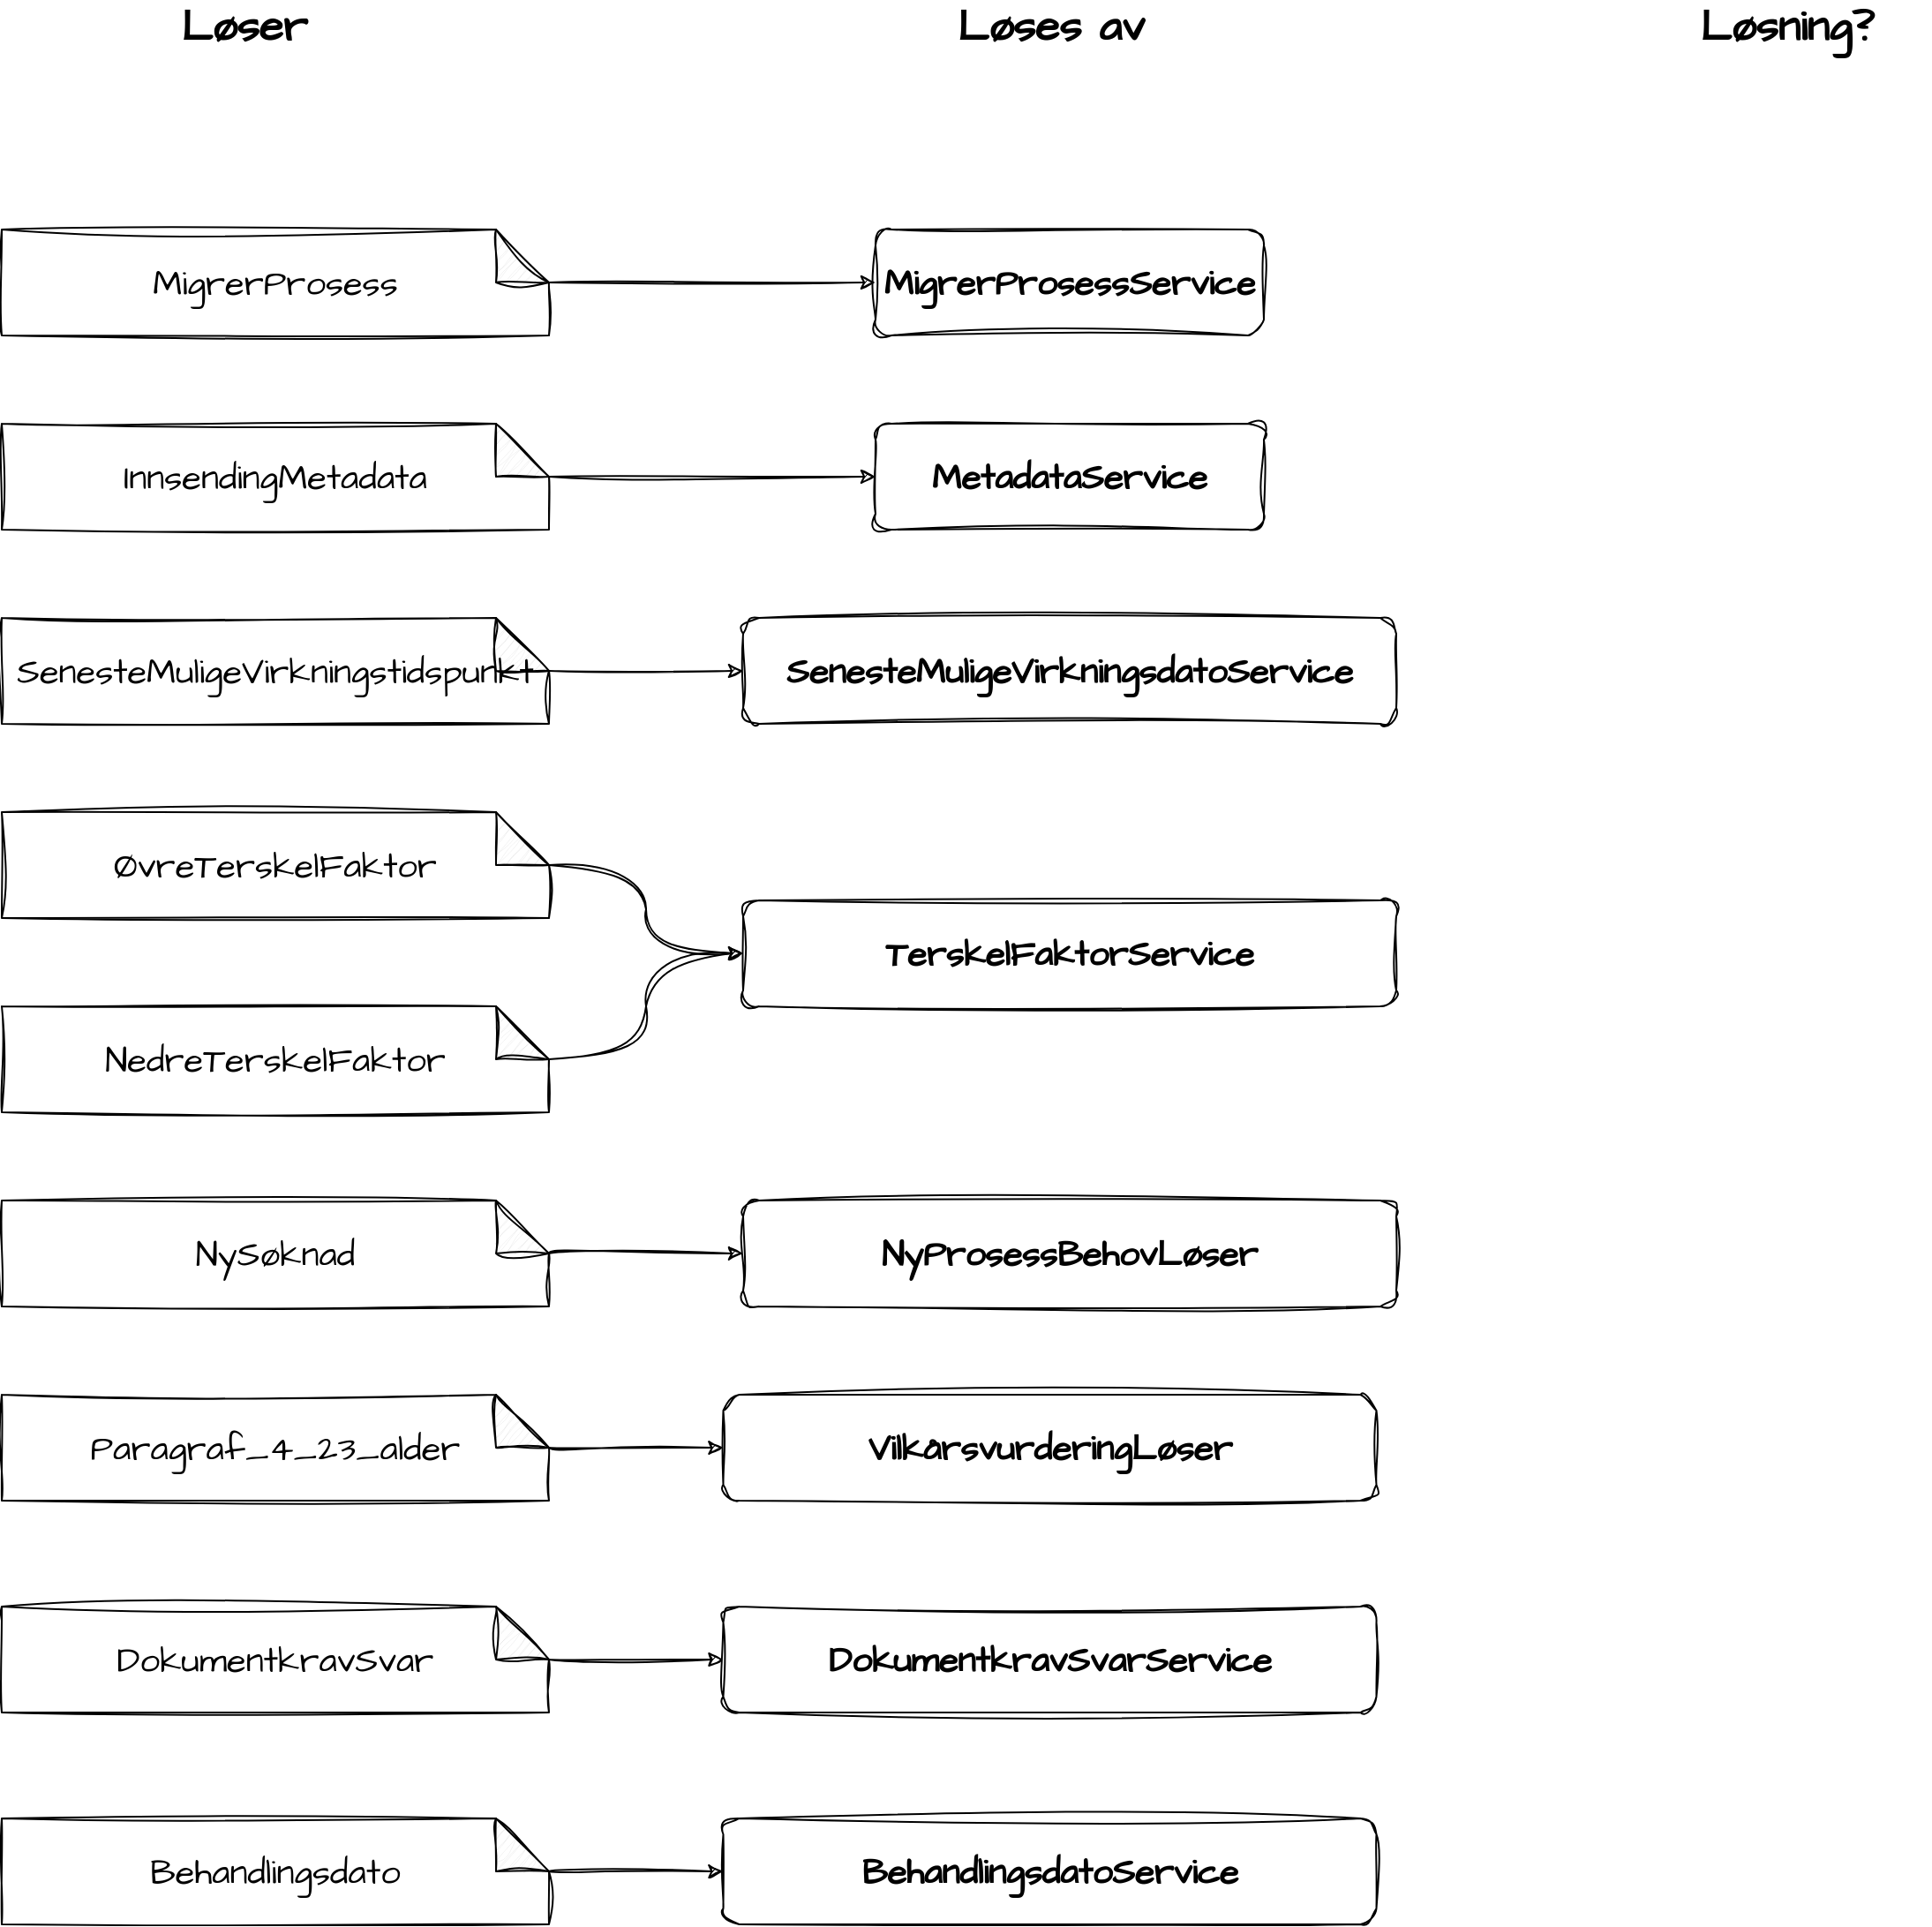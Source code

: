 <mxfile version="20.5.3" type="embed"><diagram id="l2hICZZDM4IEkNlAZQyo" name="Page-1"><mxGraphModel dx="1012" dy="436" grid="1" gridSize="10" guides="1" tooltips="1" connect="1" arrows="1" fold="1" page="1" pageScale="1" pageWidth="827" pageHeight="1169" math="0" shadow="0"><root><mxCell id="0"/><mxCell id="1" parent="0"/><mxCell id="33" value="Løser" style="rounded=1;whiteSpace=wrap;html=1;fontStyle=1;strokeColor=none;fontSize=25;sketch=1;curveFitting=1;jiggle=2;fontFamily=Architects Daughter;fontSource=https%3A%2F%2Ffonts.googleapis.com%2Fcss%3Ffamily%3DArchitects%2BDaughter;shadow=0;glass=0;" parent="1" vertex="1"><mxGeometry x="126.25" width="162.5" height="30" as="geometry"/></mxCell><mxCell id="85" value="Løses av" style="rounded=1;whiteSpace=wrap;html=1;fontStyle=1;strokeColor=none;fontSize=25;sketch=1;curveFitting=1;jiggle=2;fontFamily=Architects Daughter;fontSource=https%3A%2F%2Ffonts.googleapis.com%2Fcss%3Ffamily%3DArchitects%2BDaughter;shadow=0;glass=0;" parent="1" vertex="1"><mxGeometry x="582.5" width="162.5" height="30" as="geometry"/></mxCell><mxCell id="86" value="&lt;div style=&quot;font-size: 20px;&quot;&gt;&lt;div style=&quot;font-size: 20px;&quot;&gt;&lt;div style=&quot;font-size: 20px;&quot;&gt;&lt;div style=&quot;font-size: 20px;&quot;&gt;&lt;span style=&quot;font-size: 20px;&quot;&gt;Behandlingsdato&lt;/span&gt;&lt;/div&gt;&lt;/div&gt;&lt;/div&gt;&lt;/div&gt;" style="shape=note;whiteSpace=wrap;html=1;backgroundOutline=1;darkOpacity=0.05;fontColor=default;labelBackgroundColor=none;sketch=1;curveFitting=1;jiggle=2;fontFamily=Architects Daughter;fontSource=https%3A%2F%2Ffonts.googleapis.com%2Fcss%3Ffamily%3DArchitects%2BDaughter;fontSize=20;" parent="1" vertex="1"><mxGeometry x="70" y="1030" width="310" height="60" as="geometry"/></mxCell><mxCell id="87" value="&lt;div style=&quot;font-size: 20px;&quot;&gt;&lt;div style=&quot;font-size: 20px;&quot;&gt;&lt;div style=&quot;font-size: 20px;&quot;&gt;&lt;span style=&quot;font-size: 20px; background-color: initial; white-space: normal;&quot;&gt;DokumentkravSvar&lt;/span&gt;&lt;br style=&quot;font-size: 20px;&quot;&gt;&lt;/div&gt;&lt;/div&gt;&lt;/div&gt;" style="shape=note;whiteSpace=wrap;html=1;backgroundOutline=1;darkOpacity=0.05;fontColor=default;labelBackgroundColor=none;sketch=1;curveFitting=1;jiggle=2;fontFamily=Architects Daughter;fontSource=https%3A%2F%2Ffonts.googleapis.com%2Fcss%3Ffamily%3DArchitects%2BDaughter;fontSize=20;" parent="1" vertex="1"><mxGeometry x="70" y="910" width="310" height="60" as="geometry"/></mxCell><mxCell id="88" value="&lt;div style=&quot;font-size: 20px;&quot;&gt;&lt;div style=&quot;font-size: 20px;&quot;&gt;&lt;div style=&quot;font-size: 20px;&quot;&gt;&lt;span style=&quot;font-size: 20px; white-space: normal;&quot;&gt;InnsendingMetadata&lt;/span&gt;&lt;br style=&quot;font-size: 20px;&quot;&gt;&lt;/div&gt;&lt;/div&gt;&lt;/div&gt;" style="shape=note;whiteSpace=wrap;html=1;backgroundOutline=1;darkOpacity=0.05;fontColor=default;labelBackgroundColor=none;sketch=1;curveFitting=1;jiggle=2;fontFamily=Architects Daughter;fontSource=https%3A%2F%2Ffonts.googleapis.com%2Fcss%3Ffamily%3DArchitects%2BDaughter;fontSize=20;" parent="1" vertex="1"><mxGeometry x="70" y="240" width="310" height="60" as="geometry"/></mxCell><mxCell id="89" value="&lt;div style=&quot;font-size: 20px;&quot;&gt;&lt;div style=&quot;font-size: 20px;&quot;&gt;&lt;div style=&quot;font-size: 20px;&quot;&gt;&lt;span style=&quot;font-size: 20px; background-color: initial; white-space: normal;&quot;&gt;MigrerProsess&lt;/span&gt;&lt;br style=&quot;font-size: 20px;&quot;&gt;&lt;/div&gt;&lt;/div&gt;&lt;/div&gt;" style="shape=note;whiteSpace=wrap;html=1;backgroundOutline=1;darkOpacity=0.05;fontColor=default;labelBackgroundColor=none;sketch=1;curveFitting=1;jiggle=2;fontFamily=Architects Daughter;fontSource=https%3A%2F%2Ffonts.googleapis.com%2Fcss%3Ffamily%3DArchitects%2BDaughter;fontSize=20;" parent="1" vertex="1"><mxGeometry x="70" y="130" width="310" height="60" as="geometry"/></mxCell><mxCell id="90" value="&lt;div style=&quot;font-size: 20px;&quot;&gt;&lt;div style=&quot;font-size: 20px;&quot;&gt;&lt;div style=&quot;font-size: 20px;&quot;&gt;&lt;span style=&quot;font-size: 20px; background-color: initial; white-space: normal;&quot;&gt;SenesteMuligeVirkningstidspunkt&lt;/span&gt;&lt;br style=&quot;font-size: 20px;&quot;&gt;&lt;/div&gt;&lt;/div&gt;&lt;/div&gt;" style="shape=note;whiteSpace=wrap;html=1;backgroundOutline=1;darkOpacity=0.05;fontColor=default;labelBackgroundColor=none;sketch=1;curveFitting=1;jiggle=2;fontFamily=Architects Daughter;fontSource=https%3A%2F%2Ffonts.googleapis.com%2Fcss%3Ffamily%3DArchitects%2BDaughter;fontSize=20;" parent="1" vertex="1"><mxGeometry x="70" y="350" width="310" height="60" as="geometry"/></mxCell><mxCell id="91" value="&lt;div style=&quot;font-size: 20px;&quot;&gt;&lt;div style=&quot;font-size: 20px;&quot;&gt;&lt;div style=&quot;font-size: 20px;&quot;&gt;&lt;span style=&quot;font-size: 20px; background-color: initial; white-space: normal;&quot;&gt;ØvreTerskelFaktor&lt;/span&gt;&lt;br style=&quot;font-size: 20px;&quot;&gt;&lt;/div&gt;&lt;/div&gt;&lt;/div&gt;" style="shape=note;whiteSpace=wrap;html=1;backgroundOutline=1;darkOpacity=0.05;fontColor=default;labelBackgroundColor=none;sketch=1;curveFitting=1;jiggle=2;fontFamily=Architects Daughter;fontSource=https%3A%2F%2Ffonts.googleapis.com%2Fcss%3Ffamily%3DArchitects%2BDaughter;fontSize=20;" parent="1" vertex="1"><mxGeometry x="70" y="460" width="310" height="60" as="geometry"/></mxCell><mxCell id="92" value="&lt;div style=&quot;font-size: 20px;&quot;&gt;&lt;div style=&quot;font-size: 20px;&quot;&gt;&lt;div style=&quot;font-size: 20px;&quot;&gt;&lt;span style=&quot;font-size: 20px; background-color: initial; white-space: normal;&quot;&gt;NySøknad&lt;/span&gt;&lt;br style=&quot;font-size: 20px;&quot;&gt;&lt;/div&gt;&lt;/div&gt;&lt;/div&gt;" style="shape=note;whiteSpace=wrap;html=1;backgroundOutline=1;darkOpacity=0.05;fontColor=default;labelBackgroundColor=none;sketch=1;curveFitting=1;jiggle=2;fontFamily=Architects Daughter;fontSource=https%3A%2F%2Ffonts.googleapis.com%2Fcss%3Ffamily%3DArchitects%2BDaughter;fontSize=20;" parent="1" vertex="1"><mxGeometry x="70" y="680" width="310" height="60" as="geometry"/></mxCell><mxCell id="93" value="&lt;div style=&quot;font-size: 20px;&quot;&gt;&lt;div style=&quot;font-size: 20px;&quot;&gt;&lt;div style=&quot;font-size: 20px;&quot;&gt;&lt;span style=&quot;font-size: 20px; background-color: initial; white-space: normal;&quot;&gt;Paragraf_4_23_alder&lt;/span&gt;&lt;br style=&quot;font-size: 20px;&quot;&gt;&lt;/div&gt;&lt;/div&gt;&lt;/div&gt;" style="shape=note;whiteSpace=wrap;html=1;backgroundOutline=1;darkOpacity=0.05;fontColor=default;labelBackgroundColor=none;sketch=1;curveFitting=1;jiggle=2;fontFamily=Architects Daughter;fontSource=https%3A%2F%2Ffonts.googleapis.com%2Fcss%3Ffamily%3DArchitects%2BDaughter;fontSize=20;" parent="1" vertex="1"><mxGeometry x="70" y="790" width="310" height="60" as="geometry"/></mxCell><mxCell id="94" value="&lt;div style=&quot;font-size: 20px;&quot;&gt;&lt;div style=&quot;font-size: 20px;&quot;&gt;&lt;div style=&quot;font-size: 20px;&quot;&gt;&lt;span style=&quot;background-color: initial; font-size: 20px; white-space: normal;&quot;&gt;NedreTerskelFaktor&lt;/span&gt;&lt;br style=&quot;font-size: 20px;&quot;&gt;&lt;/div&gt;&lt;/div&gt;&lt;/div&gt;" style="shape=note;whiteSpace=wrap;html=1;backgroundOutline=1;darkOpacity=0.05;fontColor=default;labelBackgroundColor=none;sketch=1;curveFitting=1;jiggle=2;fontFamily=Architects Daughter;fontSource=https%3A%2F%2Ffonts.googleapis.com%2Fcss%3Ffamily%3DArchitects%2BDaughter;fontSize=20;" parent="1" vertex="1"><mxGeometry x="70" y="570" width="310" height="60" as="geometry"/></mxCell><mxCell id="95" value="MigrerProsessService" style="rounded=1;whiteSpace=wrap;html=1;labelBorderColor=none;fontColor=default;labelBackgroundColor=none;fontSize=20;fontStyle=1;sketch=1;curveFitting=1;jiggle=2;fontFamily=Architects Daughter;fontSource=https%3A%2F%2Ffonts.googleapis.com%2Fcss%3Ffamily%3DArchitects%2BDaughter;" parent="1" vertex="1"><mxGeometry x="565" y="130" width="220" height="60" as="geometry"/></mxCell><mxCell id="96" value="" style="endArrow=classic;html=1;rounded=0;exitX=0;exitY=0;exitDx=310;exitDy=30;exitPerimeter=0;entryX=0;entryY=0.5;entryDx=0;entryDy=0;sketch=1;" parent="1" source="89" target="95" edge="1"><mxGeometry width="50" height="50" relative="1" as="geometry"><mxPoint x="530" y="520" as="sourcePoint"/><mxPoint x="580" y="470" as="targetPoint"/></mxGeometry></mxCell><mxCell id="97" value="MetadataService" style="rounded=1;whiteSpace=wrap;html=1;labelBorderColor=none;fontColor=default;labelBackgroundColor=none;fontSize=20;fontStyle=1;sketch=1;curveFitting=1;jiggle=2;fontFamily=Architects Daughter;fontSource=https%3A%2F%2Ffonts.googleapis.com%2Fcss%3Ffamily%3DArchitects%2BDaughter;" parent="1" vertex="1"><mxGeometry x="565" y="240" width="220" height="60" as="geometry"/></mxCell><mxCell id="98" value="" style="endArrow=classic;html=1;rounded=0;exitX=0;exitY=0;exitDx=310;exitDy=30;exitPerimeter=0;entryX=0;entryY=0.5;entryDx=0;entryDy=0;sketch=1;" parent="1" source="88" target="97" edge="1"><mxGeometry width="50" height="50" relative="1" as="geometry"><mxPoint x="390" y="170" as="sourcePoint"/><mxPoint x="470" y="170" as="targetPoint"/></mxGeometry></mxCell><mxCell id="99" value="SenesteMuligeVirkningsdatoService" style="rounded=1;whiteSpace=wrap;html=1;labelBorderColor=none;fontColor=default;labelBackgroundColor=none;fontSize=20;fontStyle=1;sketch=1;curveFitting=1;jiggle=2;fontFamily=Architects Daughter;fontSource=https%3A%2F%2Ffonts.googleapis.com%2Fcss%3Ffamily%3DArchitects%2BDaughter;" parent="1" vertex="1"><mxGeometry x="490" y="350" width="370" height="60" as="geometry"/></mxCell><mxCell id="100" value="" style="endArrow=classic;html=1;rounded=0;exitX=0;exitY=0;exitDx=310;exitDy=30;exitPerimeter=0;entryX=0;entryY=0.5;entryDx=0;entryDy=0;sketch=1;" parent="1" source="90" target="99" edge="1"><mxGeometry width="50" height="50" relative="1" as="geometry"><mxPoint x="390" y="280" as="sourcePoint"/><mxPoint x="575" y="280" as="targetPoint"/></mxGeometry></mxCell><mxCell id="101" value="TerskelFaktorService" style="rounded=1;whiteSpace=wrap;html=1;labelBorderColor=none;fontColor=default;labelBackgroundColor=none;fontSize=20;fontStyle=1;sketch=1;curveFitting=1;jiggle=2;fontFamily=Architects Daughter;fontSource=https%3A%2F%2Ffonts.googleapis.com%2Fcss%3Ffamily%3DArchitects%2BDaughter;" parent="1" vertex="1"><mxGeometry x="490" y="510" width="370" height="60" as="geometry"/></mxCell><mxCell id="103" style="edgeStyle=orthogonalEdgeStyle;curved=1;html=1;entryX=0;entryY=0.5;entryDx=0;entryDy=0;fontSize=18;fontColor=#FFFFFF;sketch=1;curveFitting=1;jiggle=2;exitX=0;exitY=0;exitDx=310;exitDy=30;shadow=0;exitPerimeter=0;" parent="1" source="91" target="101" edge="1"><mxGeometry relative="1" as="geometry"><mxPoint x="710" y="565.5" as="sourcePoint"/><mxPoint x="837.5" y="490" as="targetPoint"/></mxGeometry></mxCell><mxCell id="104" style="edgeStyle=orthogonalEdgeStyle;curved=1;html=1;entryX=0;entryY=0.5;entryDx=0;entryDy=0;fontSize=18;fontColor=#FFFFFF;sketch=1;curveFitting=1;jiggle=2;exitX=0;exitY=0;exitDx=310;exitDy=30;shadow=0;exitPerimeter=0;" parent="1" source="94" target="101" edge="1"><mxGeometry relative="1" as="geometry"><mxPoint x="390" y="515" as="sourcePoint"/><mxPoint x="500" y="550" as="targetPoint"/></mxGeometry></mxCell><mxCell id="105" value="NyProsessBehovLøser" style="rounded=1;whiteSpace=wrap;html=1;labelBorderColor=none;fontColor=default;labelBackgroundColor=none;fontSize=20;fontStyle=1;sketch=1;curveFitting=1;jiggle=2;fontFamily=Architects Daughter;fontSource=https%3A%2F%2Ffonts.googleapis.com%2Fcss%3Ffamily%3DArchitects%2BDaughter;" parent="1" vertex="1"><mxGeometry x="490" y="680" width="370" height="60" as="geometry"/></mxCell><mxCell id="106" style="edgeStyle=orthogonalEdgeStyle;curved=1;html=1;entryX=0;entryY=0.5;entryDx=0;entryDy=0;fontSize=18;fontColor=#FFFFFF;sketch=1;curveFitting=1;jiggle=2;exitX=0;exitY=0;exitDx=310;exitDy=30;shadow=0;exitPerimeter=0;" parent="1" source="92" target="105" edge="1"><mxGeometry relative="1" as="geometry"><mxPoint x="390" y="610" as="sourcePoint"/><mxPoint x="500" y="550" as="targetPoint"/></mxGeometry></mxCell><mxCell id="107" value="VilkårsvurderingLøser" style="rounded=1;whiteSpace=wrap;html=1;labelBorderColor=none;fontColor=default;labelBackgroundColor=none;fontSize=20;fontStyle=1;sketch=1;curveFitting=1;jiggle=2;fontFamily=Architects Daughter;fontSource=https%3A%2F%2Ffonts.googleapis.com%2Fcss%3Ffamily%3DArchitects%2BDaughter;" parent="1" vertex="1"><mxGeometry x="478.75" y="790" width="370" height="60" as="geometry"/></mxCell><mxCell id="108" style="edgeStyle=orthogonalEdgeStyle;curved=1;html=1;entryX=0;entryY=0.5;entryDx=0;entryDy=0;fontSize=18;fontColor=#FFFFFF;sketch=1;curveFitting=1;jiggle=2;exitX=0;exitY=0;exitDx=310;exitDy=30;shadow=0;exitPerimeter=0;" parent="1" source="93" target="107" edge="1"><mxGeometry relative="1" as="geometry"><mxPoint x="390" y="720" as="sourcePoint"/><mxPoint x="500" y="720" as="targetPoint"/></mxGeometry></mxCell><mxCell id="109" value="DokumentkravSvarService" style="rounded=1;whiteSpace=wrap;html=1;labelBorderColor=none;fontColor=default;labelBackgroundColor=none;fontSize=20;fontStyle=1;sketch=1;curveFitting=1;jiggle=2;fontFamily=Architects Daughter;fontSource=https%3A%2F%2Ffonts.googleapis.com%2Fcss%3Ffamily%3DArchitects%2BDaughter;" parent="1" vertex="1"><mxGeometry x="478.75" y="910" width="370" height="60" as="geometry"/></mxCell><mxCell id="110" style="edgeStyle=orthogonalEdgeStyle;curved=1;html=1;entryX=0;entryY=0.5;entryDx=0;entryDy=0;fontSize=18;fontColor=#FFFFFF;sketch=1;curveFitting=1;jiggle=2;exitX=0;exitY=0;exitDx=310;exitDy=30;shadow=0;exitPerimeter=0;" parent="1" source="87" target="109" edge="1"><mxGeometry relative="1" as="geometry"><mxPoint x="390" y="830" as="sourcePoint"/><mxPoint x="488.75" y="830" as="targetPoint"/></mxGeometry></mxCell><mxCell id="111" value="BehandlingsdatoService" style="rounded=1;whiteSpace=wrap;html=1;labelBorderColor=none;fontColor=default;labelBackgroundColor=none;fontSize=20;fontStyle=1;sketch=1;curveFitting=1;jiggle=2;fontFamily=Architects Daughter;fontSource=https%3A%2F%2Ffonts.googleapis.com%2Fcss%3Ffamily%3DArchitects%2BDaughter;" parent="1" vertex="1"><mxGeometry x="478.75" y="1030" width="370" height="60" as="geometry"/></mxCell><mxCell id="112" style="edgeStyle=orthogonalEdgeStyle;curved=1;html=1;entryX=0;entryY=0.5;entryDx=0;entryDy=0;fontSize=18;fontColor=#FFFFFF;sketch=1;curveFitting=1;jiggle=2;exitX=0;exitY=0;exitDx=310;exitDy=30;shadow=0;exitPerimeter=0;" parent="1" source="86" target="111" edge="1"><mxGeometry relative="1" as="geometry"><mxPoint x="390" y="950" as="sourcePoint"/><mxPoint x="488.75" y="950" as="targetPoint"/></mxGeometry></mxCell><mxCell id="113" value="Løsning?" style="rounded=1;whiteSpace=wrap;html=1;fontStyle=1;strokeColor=none;fontSize=25;sketch=1;curveFitting=1;jiggle=2;fontFamily=Architects Daughter;fontSource=https%3A%2F%2Ffonts.googleapis.com%2Fcss%3Ffamily%3DArchitects%2BDaughter;shadow=0;glass=0;" vertex="1" parent="1"><mxGeometry x="1000" width="162.5" height="30" as="geometry"/></mxCell></root></mxGraphModel></diagram></mxfile>